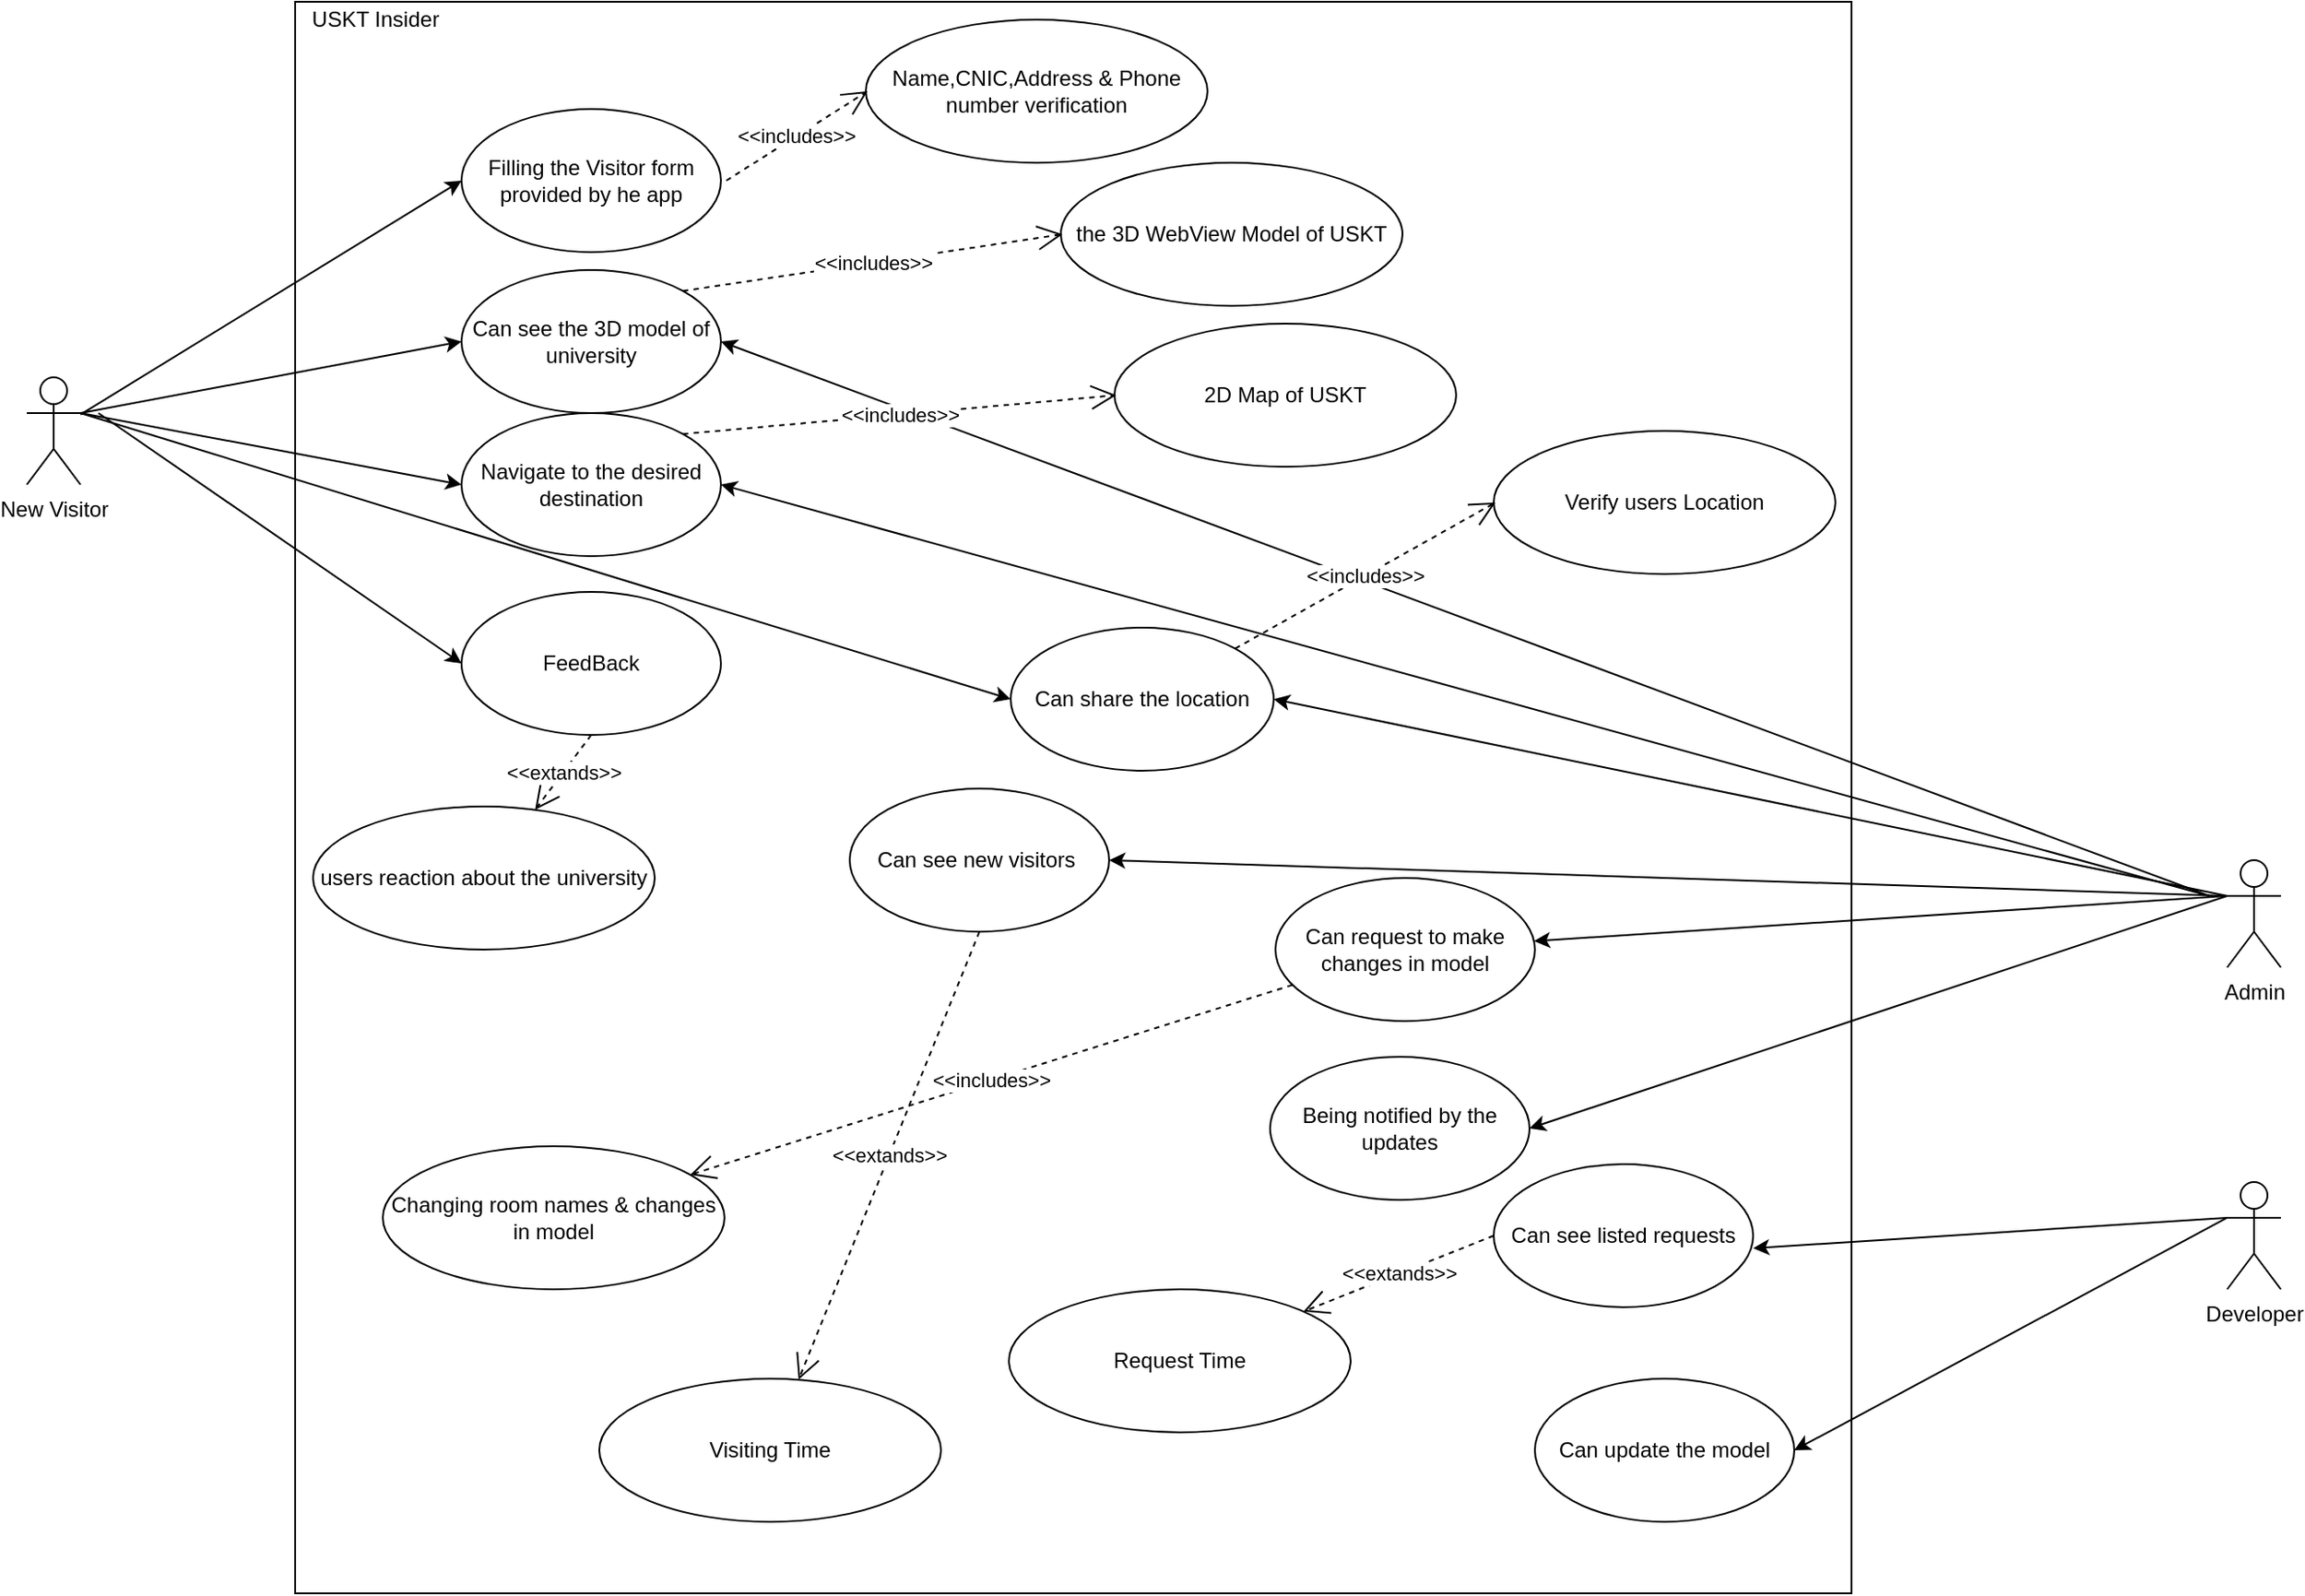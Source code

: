 <mxfile version="13.9.9" type="device"><diagram id="SrrSviLhdjUISRs1ufd8" name="Page-1"><mxGraphModel dx="852" dy="486" grid="1" gridSize="10" guides="1" tooltips="1" connect="1" arrows="1" fold="1" page="1" pageScale="1" pageWidth="850" pageHeight="1100" math="0" shadow="0"><root><mxCell id="0"/><mxCell id="1" parent="0"/><mxCell id="MSYQJmj4e5-scT2utLKS-1" value="" style="rounded=0;whiteSpace=wrap;html=1;align=left;" parent="1" vertex="1"><mxGeometry x="260" y="20" width="870" height="890" as="geometry"/></mxCell><mxCell id="MSYQJmj4e5-scT2utLKS-2" value="Filling the Visitor form provided by he app" style="ellipse;whiteSpace=wrap;html=1;" parent="1" vertex="1"><mxGeometry x="353" y="80" width="145" height="80" as="geometry"/></mxCell><mxCell id="MSYQJmj4e5-scT2utLKS-3" value="Can see the 3D model of university" style="ellipse;whiteSpace=wrap;html=1;" parent="1" vertex="1"><mxGeometry x="353" y="170" width="145" height="80" as="geometry"/></mxCell><mxCell id="MSYQJmj4e5-scT2utLKS-4" value="Navigate to the desired destination&lt;span style=&quot;color: rgba(0 , 0 , 0 , 0) ; font-family: monospace ; font-size: 0px&quot;&gt;%3CmxGraphModel%3E%3Croot%3E%3CmxCell%20id%3D%220%22%2F%3E%3CmxCell%20id%3D%221%22%20parent%3D%220%22%2F%3E%3CmxCell%20id%3D%222%22%20value%3D%22Can%20see%20the%203D%20model%20of%20university%22%20style%3D%22ellipse%3BwhiteSpace%3Dwrap%3Bhtml%3D1%3B%22%20vertex%3D%221%22%20parent%3D%221%22%3E%3CmxGeometry%20x%3D%22353%22%20y%3D%22200%22%20width%3D%22145%22%20height%3D%2280%22%20as%3D%22geometry%22%2F%3E%3C%2FmxCell%3E%3C%2Froot%3E%3C%2FmxGraphModel%3E&lt;/span&gt;" style="ellipse;whiteSpace=wrap;html=1;" parent="1" vertex="1"><mxGeometry x="353" y="250" width="145" height="80" as="geometry"/></mxCell><mxCell id="MSYQJmj4e5-scT2utLKS-5" value="Can see new visitors&amp;nbsp;" style="ellipse;whiteSpace=wrap;html=1;" parent="1" vertex="1"><mxGeometry x="570" y="460" width="145" height="80" as="geometry"/></mxCell><mxCell id="MSYQJmj4e5-scT2utLKS-6" value="Can request to make changes in model" style="ellipse;whiteSpace=wrap;html=1;" parent="1" vertex="1"><mxGeometry x="808" y="510" width="145" height="80" as="geometry"/></mxCell><mxCell id="MSYQJmj4e5-scT2utLKS-7" value="Can see listed requests" style="ellipse;whiteSpace=wrap;html=1;" parent="1" vertex="1"><mxGeometry x="930" y="670" width="145" height="80" as="geometry"/></mxCell><mxCell id="MSYQJmj4e5-scT2utLKS-8" value="Can update the model" style="ellipse;whiteSpace=wrap;html=1;" parent="1" vertex="1"><mxGeometry x="953" y="790" width="145" height="80" as="geometry"/></mxCell><mxCell id="MSYQJmj4e5-scT2utLKS-9" value="Developer" style="shape=umlActor;verticalLabelPosition=bottom;verticalAlign=top;html=1;outlineConnect=0;" parent="1" vertex="1"><mxGeometry x="1340" y="680" width="30" height="60" as="geometry"/></mxCell><mxCell id="MSYQJmj4e5-scT2utLKS-10" value="New Visitor" style="shape=umlActor;verticalLabelPosition=bottom;verticalAlign=top;html=1;outlineConnect=0;" parent="1" vertex="1"><mxGeometry x="110" y="230" width="30" height="60" as="geometry"/></mxCell><mxCell id="MSYQJmj4e5-scT2utLKS-11" value="Admin" style="shape=umlActor;verticalLabelPosition=bottom;verticalAlign=top;html=1;outlineConnect=0;" parent="1" vertex="1"><mxGeometry x="1340" y="500" width="30" height="60" as="geometry"/></mxCell><mxCell id="MSYQJmj4e5-scT2utLKS-12" value="" style="endArrow=classic;html=1;entryX=0;entryY=0.5;entryDx=0;entryDy=0;" parent="1" source="MSYQJmj4e5-scT2utLKS-10" target="MSYQJmj4e5-scT2utLKS-2" edge="1"><mxGeometry width="50" height="50" relative="1" as="geometry"><mxPoint x="140" y="190" as="sourcePoint"/><mxPoint x="190" y="140" as="targetPoint"/></mxGeometry></mxCell><mxCell id="MSYQJmj4e5-scT2utLKS-13" value="" style="endArrow=classic;html=1;entryX=0;entryY=0.5;entryDx=0;entryDy=0;" parent="1" target="MSYQJmj4e5-scT2utLKS-3" edge="1"><mxGeometry width="50" height="50" relative="1" as="geometry"><mxPoint x="140" y="250" as="sourcePoint"/><mxPoint x="220" y="260" as="targetPoint"/></mxGeometry></mxCell><mxCell id="MSYQJmj4e5-scT2utLKS-14" value="" style="endArrow=classic;html=1;entryX=0;entryY=0.5;entryDx=0;entryDy=0;exitX=1;exitY=0.333;exitDx=0;exitDy=0;exitPerimeter=0;" parent="1" source="MSYQJmj4e5-scT2utLKS-10" target="MSYQJmj4e5-scT2utLKS-4" edge="1"><mxGeometry width="50" height="50" relative="1" as="geometry"><mxPoint x="180" y="370" as="sourcePoint"/><mxPoint x="230" y="320" as="targetPoint"/></mxGeometry></mxCell><mxCell id="MSYQJmj4e5-scT2utLKS-15" value="" style="endArrow=classic;html=1;entryX=1;entryY=0.5;entryDx=0;entryDy=0;exitX=0;exitY=0.333;exitDx=0;exitDy=0;exitPerimeter=0;" parent="1" source="MSYQJmj4e5-scT2utLKS-11" target="MSYQJmj4e5-scT2utLKS-5" edge="1"><mxGeometry width="50" height="50" relative="1" as="geometry"><mxPoint x="660" y="340" as="sourcePoint"/><mxPoint x="710" y="290" as="targetPoint"/></mxGeometry></mxCell><mxCell id="MSYQJmj4e5-scT2utLKS-16" value="" style="endArrow=classic;html=1;exitX=0;exitY=0.333;exitDx=0;exitDy=0;exitPerimeter=0;" parent="1" source="MSYQJmj4e5-scT2utLKS-11" target="MSYQJmj4e5-scT2utLKS-6" edge="1"><mxGeometry width="50" height="50" relative="1" as="geometry"><mxPoint x="690" y="490" as="sourcePoint"/><mxPoint x="740" y="440" as="targetPoint"/></mxGeometry></mxCell><mxCell id="MSYQJmj4e5-scT2utLKS-17" value="" style="endArrow=classic;html=1;entryX=1;entryY=0.588;entryDx=0;entryDy=0;entryPerimeter=0;exitX=0;exitY=0.333;exitDx=0;exitDy=0;exitPerimeter=0;" parent="1" source="MSYQJmj4e5-scT2utLKS-9" target="MSYQJmj4e5-scT2utLKS-7" edge="1"><mxGeometry width="50" height="50" relative="1" as="geometry"><mxPoint x="670" y="540" as="sourcePoint"/><mxPoint x="720" y="490" as="targetPoint"/></mxGeometry></mxCell><mxCell id="MSYQJmj4e5-scT2utLKS-18" value="" style="endArrow=classic;html=1;entryX=1;entryY=0.5;entryDx=0;entryDy=0;exitX=0;exitY=0.333;exitDx=0;exitDy=0;exitPerimeter=0;" parent="1" source="MSYQJmj4e5-scT2utLKS-9" target="MSYQJmj4e5-scT2utLKS-8" edge="1"><mxGeometry width="50" height="50" relative="1" as="geometry"><mxPoint x="710" y="680" as="sourcePoint"/><mxPoint x="760" y="680" as="targetPoint"/></mxGeometry></mxCell><mxCell id="MSYQJmj4e5-scT2utLKS-19" value="Can share the location" style="ellipse;whiteSpace=wrap;html=1;" parent="1" vertex="1"><mxGeometry x="660" y="370" width="147" height="80" as="geometry"/></mxCell><mxCell id="MSYQJmj4e5-scT2utLKS-20" value="" style="endArrow=classic;html=1;entryX=0;entryY=0.5;entryDx=0;entryDy=0;" parent="1" target="MSYQJmj4e5-scT2utLKS-19" edge="1"><mxGeometry width="50" height="50" relative="1" as="geometry"><mxPoint x="140" y="250" as="sourcePoint"/><mxPoint x="260" y="340" as="targetPoint"/></mxGeometry></mxCell><mxCell id="MSYQJmj4e5-scT2utLKS-21" value="" style="endArrow=classic;html=1;entryX=1;entryY=0.5;entryDx=0;entryDy=0;" parent="1" target="MSYQJmj4e5-scT2utLKS-3" edge="1"><mxGeometry width="50" height="50" relative="1" as="geometry"><mxPoint x="1330" y="520" as="sourcePoint"/><mxPoint x="730" y="360" as="targetPoint"/></mxGeometry></mxCell><mxCell id="MSYQJmj4e5-scT2utLKS-22" value="" style="endArrow=classic;html=1;entryX=1;entryY=0.5;entryDx=0;entryDy=0;" parent="1" target="MSYQJmj4e5-scT2utLKS-4" edge="1"><mxGeometry width="50" height="50" relative="1" as="geometry"><mxPoint x="1330" y="520" as="sourcePoint"/><mxPoint x="750" y="370" as="targetPoint"/></mxGeometry></mxCell><mxCell id="MSYQJmj4e5-scT2utLKS-23" value="" style="endArrow=classic;html=1;entryX=1;entryY=0.5;entryDx=0;entryDy=0;exitX=0;exitY=0.333;exitDx=0;exitDy=0;exitPerimeter=0;" parent="1" source="MSYQJmj4e5-scT2utLKS-11" target="MSYQJmj4e5-scT2utLKS-19" edge="1"><mxGeometry width="50" height="50" relative="1" as="geometry"><mxPoint x="710" y="470" as="sourcePoint"/><mxPoint x="750" y="360" as="targetPoint"/></mxGeometry></mxCell><mxCell id="MSYQJmj4e5-scT2utLKS-24" value="Being notified by the updates" style="ellipse;whiteSpace=wrap;html=1;" parent="1" vertex="1"><mxGeometry x="805" y="610" width="145" height="80" as="geometry"/></mxCell><mxCell id="MSYQJmj4e5-scT2utLKS-25" value="" style="endArrow=classic;html=1;exitX=0;exitY=0.333;exitDx=0;exitDy=0;exitPerimeter=0;entryX=1;entryY=0.5;entryDx=0;entryDy=0;" parent="1" source="MSYQJmj4e5-scT2utLKS-11" target="MSYQJmj4e5-scT2utLKS-24" edge="1"><mxGeometry width="50" height="50" relative="1" as="geometry"><mxPoint x="670" y="600" as="sourcePoint"/><mxPoint x="720" y="550" as="targetPoint"/></mxGeometry></mxCell><mxCell id="MSYQJmj4e5-scT2utLKS-27" value="Name,CNIC,Address &amp;amp; Phone number verification" style="ellipse;whiteSpace=wrap;html=1;" parent="1" vertex="1"><mxGeometry x="579" y="30" width="191" height="80" as="geometry"/></mxCell><mxCell id="MSYQJmj4e5-scT2utLKS-28" value="&amp;lt;&amp;lt;includes&amp;gt;&amp;gt;" style="endArrow=open;endSize=12;dashed=1;html=1;entryX=0;entryY=0.5;entryDx=0;entryDy=0;" parent="1" edge="1"><mxGeometry width="160" relative="1" as="geometry"><mxPoint x="501" y="120" as="sourcePoint"/><mxPoint x="580.0" y="70" as="targetPoint"/></mxGeometry></mxCell><mxCell id="MSYQJmj4e5-scT2utLKS-29" value="the 3D WebView Model of USKT" style="ellipse;whiteSpace=wrap;html=1;" parent="1" vertex="1"><mxGeometry x="688" y="110" width="191" height="80" as="geometry"/></mxCell><mxCell id="MSYQJmj4e5-scT2utLKS-30" value="&amp;lt;&amp;lt;includes&amp;gt;&amp;gt;" style="endArrow=open;endSize=12;dashed=1;html=1;entryX=0;entryY=0.5;entryDx=0;entryDy=0;exitX=1;exitY=0;exitDx=0;exitDy=0;" parent="1" source="MSYQJmj4e5-scT2utLKS-3" edge="1"><mxGeometry width="160" relative="1" as="geometry"><mxPoint x="500" y="210" as="sourcePoint"/><mxPoint x="689.0" y="150" as="targetPoint"/></mxGeometry></mxCell><mxCell id="MSYQJmj4e5-scT2utLKS-31" value="2D Map of USKT" style="ellipse;whiteSpace=wrap;html=1;" parent="1" vertex="1"><mxGeometry x="718" y="200" width="191" height="80" as="geometry"/></mxCell><mxCell id="MSYQJmj4e5-scT2utLKS-32" value="&amp;lt;&amp;lt;includes&amp;gt;&amp;gt;" style="endArrow=open;endSize=12;dashed=1;html=1;entryX=0;entryY=0.5;entryDx=0;entryDy=0;exitX=1;exitY=0;exitDx=0;exitDy=0;" parent="1" source="MSYQJmj4e5-scT2utLKS-4" edge="1"><mxGeometry width="160" relative="1" as="geometry"><mxPoint x="530" y="300" as="sourcePoint"/><mxPoint x="719.0" y="240" as="targetPoint"/></mxGeometry></mxCell><mxCell id="MSYQJmj4e5-scT2utLKS-33" value="FeedBack" style="ellipse;whiteSpace=wrap;html=1;" parent="1" vertex="1"><mxGeometry x="353" y="350" width="145" height="80" as="geometry"/></mxCell><mxCell id="MSYQJmj4e5-scT2utLKS-34" value="" style="endArrow=classic;html=1;entryX=0;entryY=0.5;entryDx=0;entryDy=0;" parent="1" target="MSYQJmj4e5-scT2utLKS-33" edge="1"><mxGeometry width="50" height="50" relative="1" as="geometry"><mxPoint x="150" y="250" as="sourcePoint"/><mxPoint x="363" y="300" as="targetPoint"/></mxGeometry></mxCell><mxCell id="MSYQJmj4e5-scT2utLKS-35" value="users reaction about the university" style="ellipse;whiteSpace=wrap;html=1;" parent="1" vertex="1"><mxGeometry x="270" y="470" width="191" height="80" as="geometry"/></mxCell><mxCell id="MSYQJmj4e5-scT2utLKS-36" value="&amp;lt;&amp;lt;extands&amp;gt;&amp;gt;" style="endArrow=open;endSize=12;dashed=1;html=1;exitX=0.5;exitY=1;exitDx=0;exitDy=0;" parent="1" source="MSYQJmj4e5-scT2utLKS-33" target="MSYQJmj4e5-scT2utLKS-35" edge="1"><mxGeometry width="160" relative="1" as="geometry"><mxPoint x="425.5" y="450" as="sourcePoint"/><mxPoint x="441.0" y="510" as="targetPoint"/></mxGeometry></mxCell><mxCell id="MSYQJmj4e5-scT2utLKS-37" value="Verify users Location" style="ellipse;whiteSpace=wrap;html=1;" parent="1" vertex="1"><mxGeometry x="930" y="260" width="191" height="80" as="geometry"/></mxCell><mxCell id="MSYQJmj4e5-scT2utLKS-38" value="&amp;lt;&amp;lt;includes&amp;gt;&amp;gt;" style="endArrow=open;endSize=12;dashed=1;html=1;entryX=0;entryY=0.5;entryDx=0;entryDy=0;exitX=1;exitY=0;exitDx=0;exitDy=0;" parent="1" source="MSYQJmj4e5-scT2utLKS-19" edge="1"><mxGeometry width="160" relative="1" as="geometry"><mxPoint x="810" y="410" as="sourcePoint"/><mxPoint x="931.0" y="300" as="targetPoint"/></mxGeometry></mxCell><mxCell id="MSYQJmj4e5-scT2utLKS-39" value="Changing room names &amp;amp; changes in model" style="ellipse;whiteSpace=wrap;html=1;" parent="1" vertex="1"><mxGeometry x="309" y="660" width="191" height="80" as="geometry"/></mxCell><mxCell id="MSYQJmj4e5-scT2utLKS-40" value="&amp;lt;&amp;lt;includes&amp;gt;&amp;gt;" style="endArrow=open;endSize=12;dashed=1;html=1;" parent="1" source="MSYQJmj4e5-scT2utLKS-6" target="MSYQJmj4e5-scT2utLKS-39" edge="1"><mxGeometry width="160" relative="1" as="geometry"><mxPoint x="200.004" y="679.998" as="sourcePoint"/><mxPoint x="345.73" y="598.39" as="targetPoint"/></mxGeometry></mxCell><mxCell id="MSYQJmj4e5-scT2utLKS-41" value="Visiting Time" style="ellipse;whiteSpace=wrap;html=1;" parent="1" vertex="1"><mxGeometry x="430" y="790" width="191" height="80" as="geometry"/></mxCell><mxCell id="MSYQJmj4e5-scT2utLKS-42" value="&amp;lt;&amp;lt;extands&amp;gt;&amp;gt;" style="endArrow=open;endSize=12;dashed=1;html=1;exitX=0.5;exitY=1;exitDx=0;exitDy=0;" parent="1" source="MSYQJmj4e5-scT2utLKS-5" target="MSYQJmj4e5-scT2utLKS-41" edge="1"><mxGeometry width="160" relative="1" as="geometry"><mxPoint x="938.57" y="699.863" as="sourcePoint"/><mxPoint x="466.73" y="728.39" as="targetPoint"/></mxGeometry></mxCell><mxCell id="MSYQJmj4e5-scT2utLKS-43" value="Request Time" style="ellipse;whiteSpace=wrap;html=1;" parent="1" vertex="1"><mxGeometry x="659" y="740" width="191" height="80" as="geometry"/></mxCell><mxCell id="MSYQJmj4e5-scT2utLKS-44" value="&amp;lt;&amp;lt;extands&amp;gt;&amp;gt;" style="endArrow=open;endSize=12;dashed=1;html=1;exitX=0;exitY=0.5;exitDx=0;exitDy=0;" parent="1" source="MSYQJmj4e5-scT2utLKS-7" target="MSYQJmj4e5-scT2utLKS-43" edge="1"><mxGeometry width="160" relative="1" as="geometry"><mxPoint x="814.5" y="700" as="sourcePoint"/><mxPoint x="830.0" y="780" as="targetPoint"/></mxGeometry></mxCell><mxCell id="6ONchjyTYIK6KYXA6ZCR-1" value="USKT Insider" style="text;html=1;strokeColor=none;fillColor=none;align=center;verticalAlign=middle;whiteSpace=wrap;rounded=0;" vertex="1" parent="1"><mxGeometry x="260" y="20" width="90" height="20" as="geometry"/></mxCell></root></mxGraphModel></diagram></mxfile>